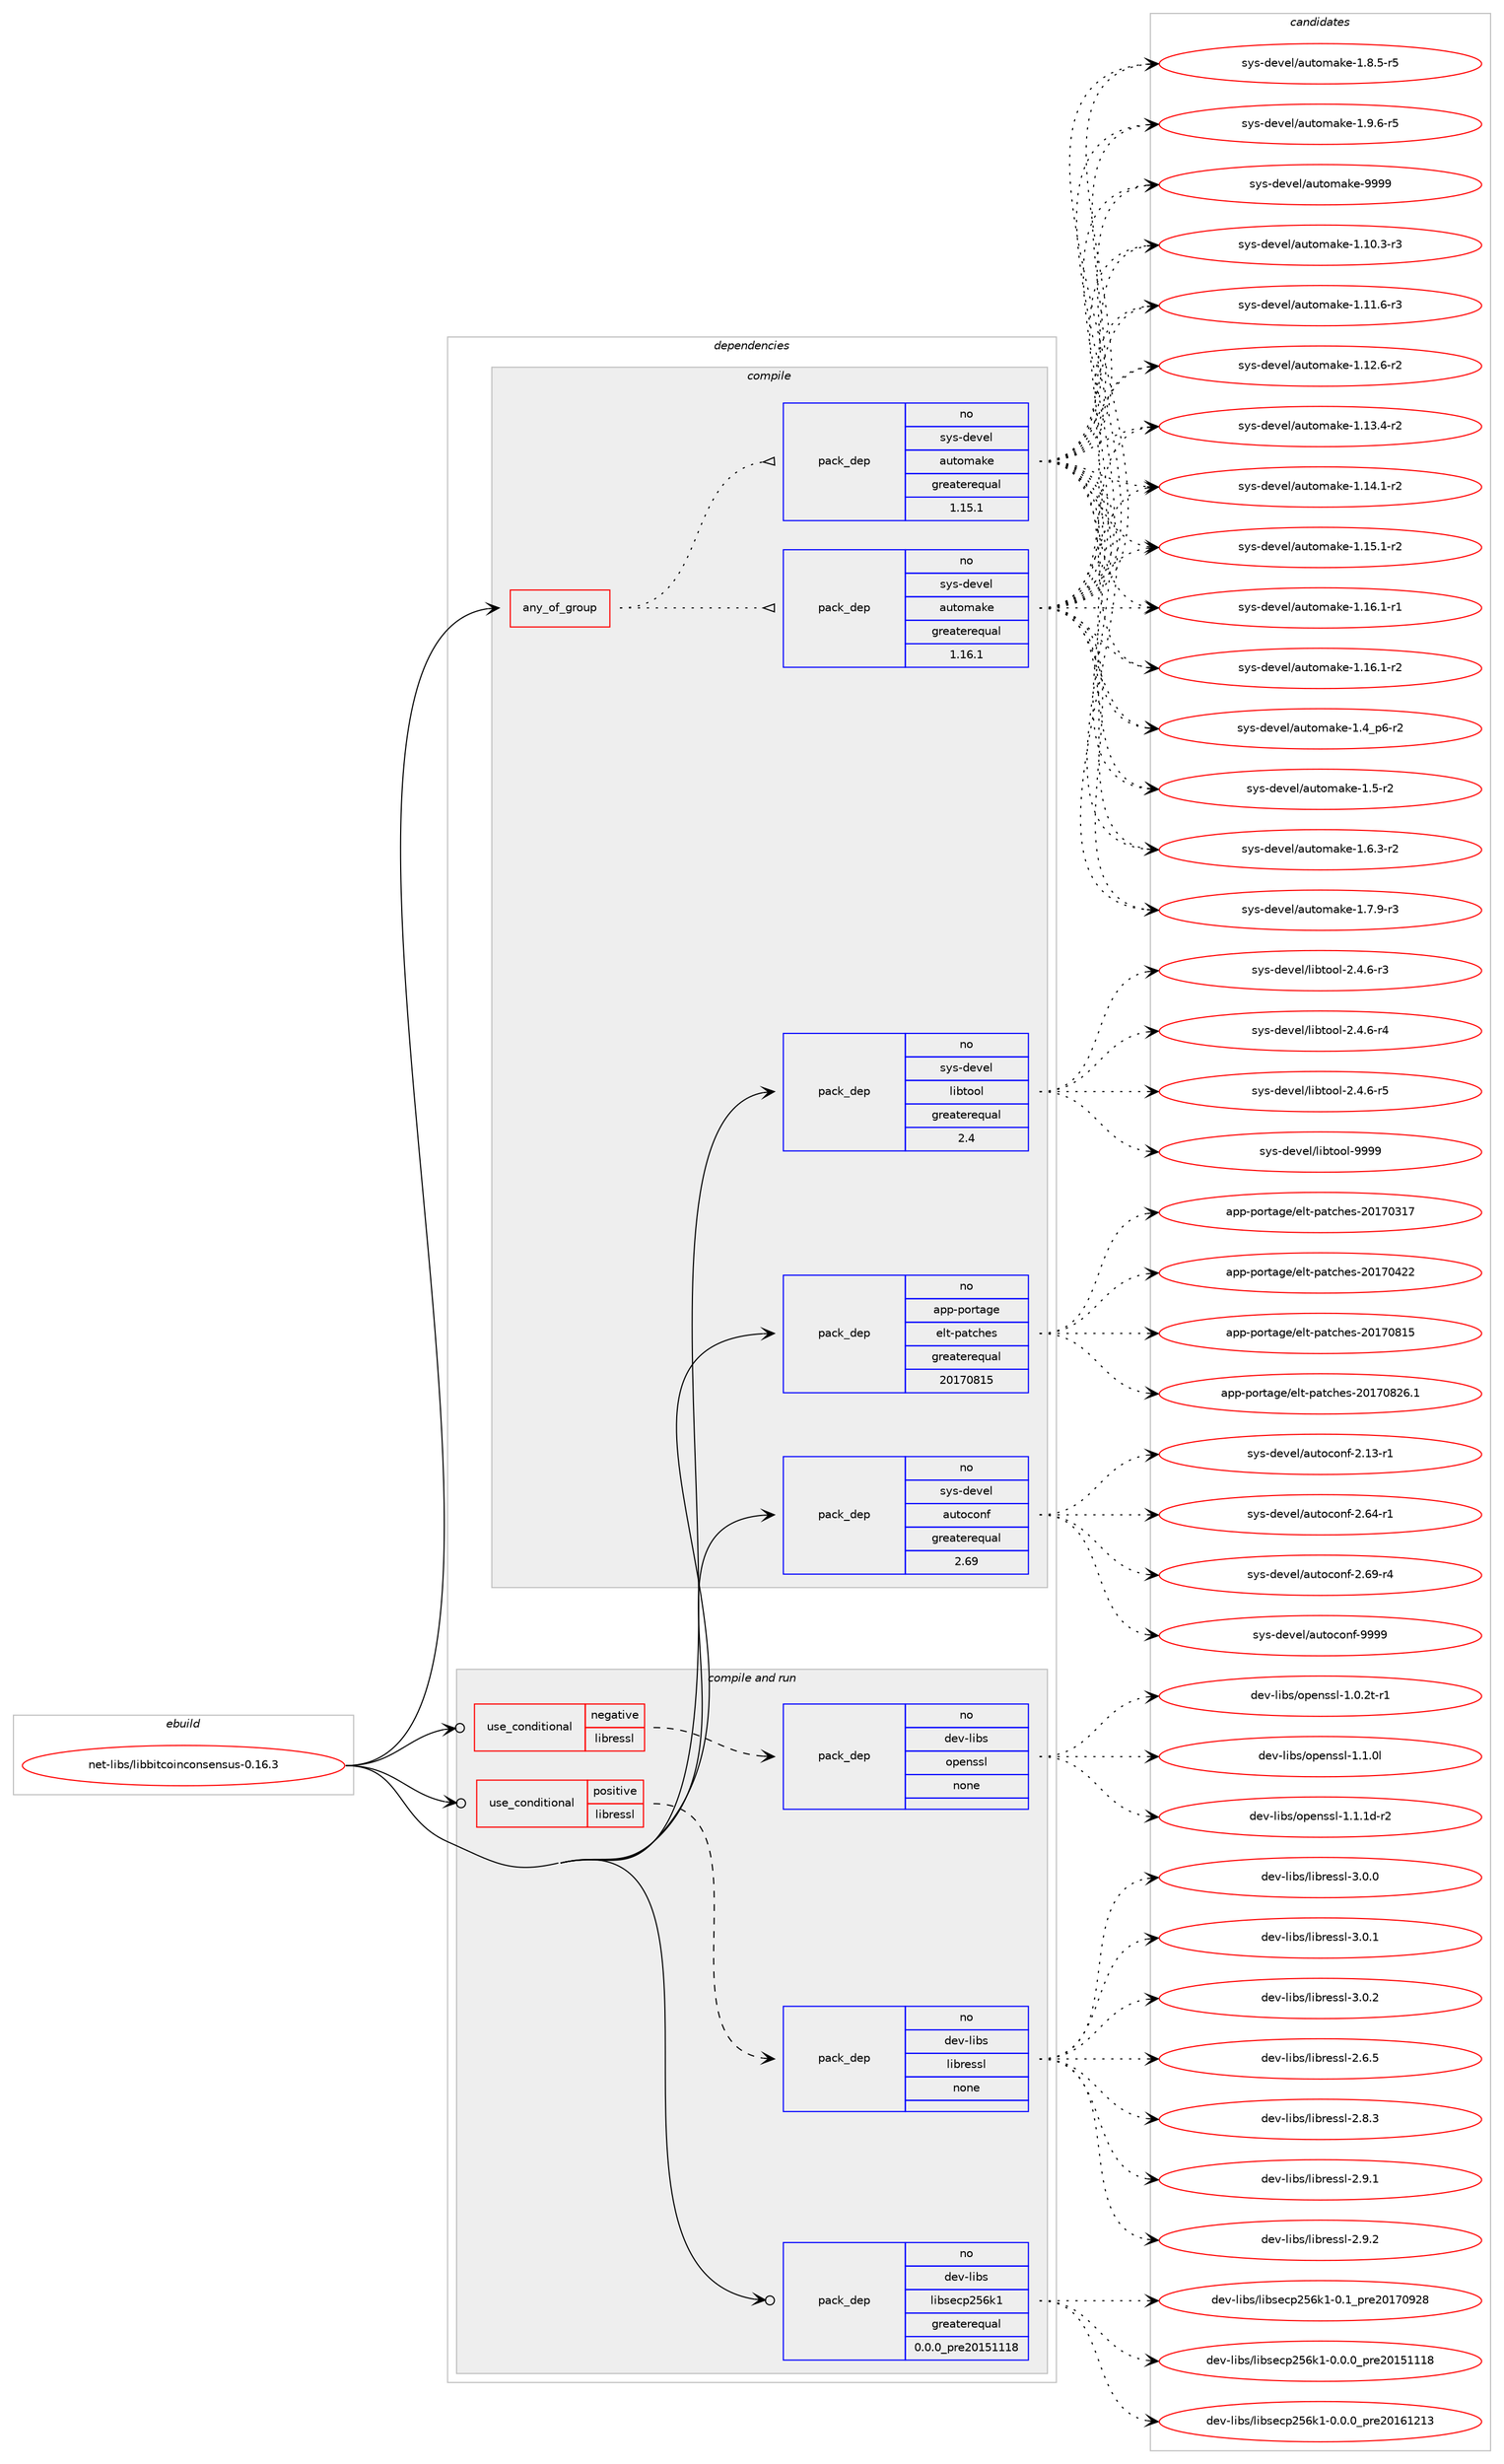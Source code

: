 digraph prolog {

# *************
# Graph options
# *************

newrank=true;
concentrate=true;
compound=true;
graph [rankdir=LR,fontname=Helvetica,fontsize=10,ranksep=1.5];#, ranksep=2.5, nodesep=0.2];
edge  [arrowhead=vee];
node  [fontname=Helvetica,fontsize=10];

# **********
# The ebuild
# **********

subgraph cluster_leftcol {
color=gray;
rank=same;
label=<<i>ebuild</i>>;
id [label="net-libs/libbitcoinconsensus-0.16.3", color=red, width=4, href="../net-libs/libbitcoinconsensus-0.16.3.svg"];
}

# ****************
# The dependencies
# ****************

subgraph cluster_midcol {
color=gray;
label=<<i>dependencies</i>>;
subgraph cluster_compile {
fillcolor="#eeeeee";
style=filled;
label=<<i>compile</i>>;
subgraph any13995 {
dependency826234 [label=<<TABLE BORDER="0" CELLBORDER="1" CELLSPACING="0" CELLPADDING="4"><TR><TD CELLPADDING="10">any_of_group</TD></TR></TABLE>>, shape=none, color=red];subgraph pack610387 {
dependency826235 [label=<<TABLE BORDER="0" CELLBORDER="1" CELLSPACING="0" CELLPADDING="4" WIDTH="220"><TR><TD ROWSPAN="6" CELLPADDING="30">pack_dep</TD></TR><TR><TD WIDTH="110">no</TD></TR><TR><TD>sys-devel</TD></TR><TR><TD>automake</TD></TR><TR><TD>greaterequal</TD></TR><TR><TD>1.16.1</TD></TR></TABLE>>, shape=none, color=blue];
}
dependency826234:e -> dependency826235:w [weight=20,style="dotted",arrowhead="oinv"];
subgraph pack610388 {
dependency826236 [label=<<TABLE BORDER="0" CELLBORDER="1" CELLSPACING="0" CELLPADDING="4" WIDTH="220"><TR><TD ROWSPAN="6" CELLPADDING="30">pack_dep</TD></TR><TR><TD WIDTH="110">no</TD></TR><TR><TD>sys-devel</TD></TR><TR><TD>automake</TD></TR><TR><TD>greaterequal</TD></TR><TR><TD>1.15.1</TD></TR></TABLE>>, shape=none, color=blue];
}
dependency826234:e -> dependency826236:w [weight=20,style="dotted",arrowhead="oinv"];
}
id:e -> dependency826234:w [weight=20,style="solid",arrowhead="vee"];
subgraph pack610389 {
dependency826237 [label=<<TABLE BORDER="0" CELLBORDER="1" CELLSPACING="0" CELLPADDING="4" WIDTH="220"><TR><TD ROWSPAN="6" CELLPADDING="30">pack_dep</TD></TR><TR><TD WIDTH="110">no</TD></TR><TR><TD>app-portage</TD></TR><TR><TD>elt-patches</TD></TR><TR><TD>greaterequal</TD></TR><TR><TD>20170815</TD></TR></TABLE>>, shape=none, color=blue];
}
id:e -> dependency826237:w [weight=20,style="solid",arrowhead="vee"];
subgraph pack610390 {
dependency826238 [label=<<TABLE BORDER="0" CELLBORDER="1" CELLSPACING="0" CELLPADDING="4" WIDTH="220"><TR><TD ROWSPAN="6" CELLPADDING="30">pack_dep</TD></TR><TR><TD WIDTH="110">no</TD></TR><TR><TD>sys-devel</TD></TR><TR><TD>autoconf</TD></TR><TR><TD>greaterequal</TD></TR><TR><TD>2.69</TD></TR></TABLE>>, shape=none, color=blue];
}
id:e -> dependency826238:w [weight=20,style="solid",arrowhead="vee"];
subgraph pack610391 {
dependency826239 [label=<<TABLE BORDER="0" CELLBORDER="1" CELLSPACING="0" CELLPADDING="4" WIDTH="220"><TR><TD ROWSPAN="6" CELLPADDING="30">pack_dep</TD></TR><TR><TD WIDTH="110">no</TD></TR><TR><TD>sys-devel</TD></TR><TR><TD>libtool</TD></TR><TR><TD>greaterequal</TD></TR><TR><TD>2.4</TD></TR></TABLE>>, shape=none, color=blue];
}
id:e -> dependency826239:w [weight=20,style="solid",arrowhead="vee"];
}
subgraph cluster_compileandrun {
fillcolor="#eeeeee";
style=filled;
label=<<i>compile and run</i>>;
subgraph cond201395 {
dependency826240 [label=<<TABLE BORDER="0" CELLBORDER="1" CELLSPACING="0" CELLPADDING="4"><TR><TD ROWSPAN="3" CELLPADDING="10">use_conditional</TD></TR><TR><TD>negative</TD></TR><TR><TD>libressl</TD></TR></TABLE>>, shape=none, color=red];
subgraph pack610392 {
dependency826241 [label=<<TABLE BORDER="0" CELLBORDER="1" CELLSPACING="0" CELLPADDING="4" WIDTH="220"><TR><TD ROWSPAN="6" CELLPADDING="30">pack_dep</TD></TR><TR><TD WIDTH="110">no</TD></TR><TR><TD>dev-libs</TD></TR><TR><TD>openssl</TD></TR><TR><TD>none</TD></TR><TR><TD></TD></TR></TABLE>>, shape=none, color=blue];
}
dependency826240:e -> dependency826241:w [weight=20,style="dashed",arrowhead="vee"];
}
id:e -> dependency826240:w [weight=20,style="solid",arrowhead="odotvee"];
subgraph cond201396 {
dependency826242 [label=<<TABLE BORDER="0" CELLBORDER="1" CELLSPACING="0" CELLPADDING="4"><TR><TD ROWSPAN="3" CELLPADDING="10">use_conditional</TD></TR><TR><TD>positive</TD></TR><TR><TD>libressl</TD></TR></TABLE>>, shape=none, color=red];
subgraph pack610393 {
dependency826243 [label=<<TABLE BORDER="0" CELLBORDER="1" CELLSPACING="0" CELLPADDING="4" WIDTH="220"><TR><TD ROWSPAN="6" CELLPADDING="30">pack_dep</TD></TR><TR><TD WIDTH="110">no</TD></TR><TR><TD>dev-libs</TD></TR><TR><TD>libressl</TD></TR><TR><TD>none</TD></TR><TR><TD></TD></TR></TABLE>>, shape=none, color=blue];
}
dependency826242:e -> dependency826243:w [weight=20,style="dashed",arrowhead="vee"];
}
id:e -> dependency826242:w [weight=20,style="solid",arrowhead="odotvee"];
subgraph pack610394 {
dependency826244 [label=<<TABLE BORDER="0" CELLBORDER="1" CELLSPACING="0" CELLPADDING="4" WIDTH="220"><TR><TD ROWSPAN="6" CELLPADDING="30">pack_dep</TD></TR><TR><TD WIDTH="110">no</TD></TR><TR><TD>dev-libs</TD></TR><TR><TD>libsecp256k1</TD></TR><TR><TD>greaterequal</TD></TR><TR><TD>0.0.0_pre20151118</TD></TR></TABLE>>, shape=none, color=blue];
}
id:e -> dependency826244:w [weight=20,style="solid",arrowhead="odotvee"];
}
subgraph cluster_run {
fillcolor="#eeeeee";
style=filled;
label=<<i>run</i>>;
}
}

# **************
# The candidates
# **************

subgraph cluster_choices {
rank=same;
color=gray;
label=<<i>candidates</i>>;

subgraph choice610387 {
color=black;
nodesep=1;
choice11512111545100101118101108479711711611110997107101454946494846514511451 [label="sys-devel/automake-1.10.3-r3", color=red, width=4,href="../sys-devel/automake-1.10.3-r3.svg"];
choice11512111545100101118101108479711711611110997107101454946494946544511451 [label="sys-devel/automake-1.11.6-r3", color=red, width=4,href="../sys-devel/automake-1.11.6-r3.svg"];
choice11512111545100101118101108479711711611110997107101454946495046544511450 [label="sys-devel/automake-1.12.6-r2", color=red, width=4,href="../sys-devel/automake-1.12.6-r2.svg"];
choice11512111545100101118101108479711711611110997107101454946495146524511450 [label="sys-devel/automake-1.13.4-r2", color=red, width=4,href="../sys-devel/automake-1.13.4-r2.svg"];
choice11512111545100101118101108479711711611110997107101454946495246494511450 [label="sys-devel/automake-1.14.1-r2", color=red, width=4,href="../sys-devel/automake-1.14.1-r2.svg"];
choice11512111545100101118101108479711711611110997107101454946495346494511450 [label="sys-devel/automake-1.15.1-r2", color=red, width=4,href="../sys-devel/automake-1.15.1-r2.svg"];
choice11512111545100101118101108479711711611110997107101454946495446494511449 [label="sys-devel/automake-1.16.1-r1", color=red, width=4,href="../sys-devel/automake-1.16.1-r1.svg"];
choice11512111545100101118101108479711711611110997107101454946495446494511450 [label="sys-devel/automake-1.16.1-r2", color=red, width=4,href="../sys-devel/automake-1.16.1-r2.svg"];
choice115121115451001011181011084797117116111109971071014549465295112544511450 [label="sys-devel/automake-1.4_p6-r2", color=red, width=4,href="../sys-devel/automake-1.4_p6-r2.svg"];
choice11512111545100101118101108479711711611110997107101454946534511450 [label="sys-devel/automake-1.5-r2", color=red, width=4,href="../sys-devel/automake-1.5-r2.svg"];
choice115121115451001011181011084797117116111109971071014549465446514511450 [label="sys-devel/automake-1.6.3-r2", color=red, width=4,href="../sys-devel/automake-1.6.3-r2.svg"];
choice115121115451001011181011084797117116111109971071014549465546574511451 [label="sys-devel/automake-1.7.9-r3", color=red, width=4,href="../sys-devel/automake-1.7.9-r3.svg"];
choice115121115451001011181011084797117116111109971071014549465646534511453 [label="sys-devel/automake-1.8.5-r5", color=red, width=4,href="../sys-devel/automake-1.8.5-r5.svg"];
choice115121115451001011181011084797117116111109971071014549465746544511453 [label="sys-devel/automake-1.9.6-r5", color=red, width=4,href="../sys-devel/automake-1.9.6-r5.svg"];
choice115121115451001011181011084797117116111109971071014557575757 [label="sys-devel/automake-9999", color=red, width=4,href="../sys-devel/automake-9999.svg"];
dependency826235:e -> choice11512111545100101118101108479711711611110997107101454946494846514511451:w [style=dotted,weight="100"];
dependency826235:e -> choice11512111545100101118101108479711711611110997107101454946494946544511451:w [style=dotted,weight="100"];
dependency826235:e -> choice11512111545100101118101108479711711611110997107101454946495046544511450:w [style=dotted,weight="100"];
dependency826235:e -> choice11512111545100101118101108479711711611110997107101454946495146524511450:w [style=dotted,weight="100"];
dependency826235:e -> choice11512111545100101118101108479711711611110997107101454946495246494511450:w [style=dotted,weight="100"];
dependency826235:e -> choice11512111545100101118101108479711711611110997107101454946495346494511450:w [style=dotted,weight="100"];
dependency826235:e -> choice11512111545100101118101108479711711611110997107101454946495446494511449:w [style=dotted,weight="100"];
dependency826235:e -> choice11512111545100101118101108479711711611110997107101454946495446494511450:w [style=dotted,weight="100"];
dependency826235:e -> choice115121115451001011181011084797117116111109971071014549465295112544511450:w [style=dotted,weight="100"];
dependency826235:e -> choice11512111545100101118101108479711711611110997107101454946534511450:w [style=dotted,weight="100"];
dependency826235:e -> choice115121115451001011181011084797117116111109971071014549465446514511450:w [style=dotted,weight="100"];
dependency826235:e -> choice115121115451001011181011084797117116111109971071014549465546574511451:w [style=dotted,weight="100"];
dependency826235:e -> choice115121115451001011181011084797117116111109971071014549465646534511453:w [style=dotted,weight="100"];
dependency826235:e -> choice115121115451001011181011084797117116111109971071014549465746544511453:w [style=dotted,weight="100"];
dependency826235:e -> choice115121115451001011181011084797117116111109971071014557575757:w [style=dotted,weight="100"];
}
subgraph choice610388 {
color=black;
nodesep=1;
choice11512111545100101118101108479711711611110997107101454946494846514511451 [label="sys-devel/automake-1.10.3-r3", color=red, width=4,href="../sys-devel/automake-1.10.3-r3.svg"];
choice11512111545100101118101108479711711611110997107101454946494946544511451 [label="sys-devel/automake-1.11.6-r3", color=red, width=4,href="../sys-devel/automake-1.11.6-r3.svg"];
choice11512111545100101118101108479711711611110997107101454946495046544511450 [label="sys-devel/automake-1.12.6-r2", color=red, width=4,href="../sys-devel/automake-1.12.6-r2.svg"];
choice11512111545100101118101108479711711611110997107101454946495146524511450 [label="sys-devel/automake-1.13.4-r2", color=red, width=4,href="../sys-devel/automake-1.13.4-r2.svg"];
choice11512111545100101118101108479711711611110997107101454946495246494511450 [label="sys-devel/automake-1.14.1-r2", color=red, width=4,href="../sys-devel/automake-1.14.1-r2.svg"];
choice11512111545100101118101108479711711611110997107101454946495346494511450 [label="sys-devel/automake-1.15.1-r2", color=red, width=4,href="../sys-devel/automake-1.15.1-r2.svg"];
choice11512111545100101118101108479711711611110997107101454946495446494511449 [label="sys-devel/automake-1.16.1-r1", color=red, width=4,href="../sys-devel/automake-1.16.1-r1.svg"];
choice11512111545100101118101108479711711611110997107101454946495446494511450 [label="sys-devel/automake-1.16.1-r2", color=red, width=4,href="../sys-devel/automake-1.16.1-r2.svg"];
choice115121115451001011181011084797117116111109971071014549465295112544511450 [label="sys-devel/automake-1.4_p6-r2", color=red, width=4,href="../sys-devel/automake-1.4_p6-r2.svg"];
choice11512111545100101118101108479711711611110997107101454946534511450 [label="sys-devel/automake-1.5-r2", color=red, width=4,href="../sys-devel/automake-1.5-r2.svg"];
choice115121115451001011181011084797117116111109971071014549465446514511450 [label="sys-devel/automake-1.6.3-r2", color=red, width=4,href="../sys-devel/automake-1.6.3-r2.svg"];
choice115121115451001011181011084797117116111109971071014549465546574511451 [label="sys-devel/automake-1.7.9-r3", color=red, width=4,href="../sys-devel/automake-1.7.9-r3.svg"];
choice115121115451001011181011084797117116111109971071014549465646534511453 [label="sys-devel/automake-1.8.5-r5", color=red, width=4,href="../sys-devel/automake-1.8.5-r5.svg"];
choice115121115451001011181011084797117116111109971071014549465746544511453 [label="sys-devel/automake-1.9.6-r5", color=red, width=4,href="../sys-devel/automake-1.9.6-r5.svg"];
choice115121115451001011181011084797117116111109971071014557575757 [label="sys-devel/automake-9999", color=red, width=4,href="../sys-devel/automake-9999.svg"];
dependency826236:e -> choice11512111545100101118101108479711711611110997107101454946494846514511451:w [style=dotted,weight="100"];
dependency826236:e -> choice11512111545100101118101108479711711611110997107101454946494946544511451:w [style=dotted,weight="100"];
dependency826236:e -> choice11512111545100101118101108479711711611110997107101454946495046544511450:w [style=dotted,weight="100"];
dependency826236:e -> choice11512111545100101118101108479711711611110997107101454946495146524511450:w [style=dotted,weight="100"];
dependency826236:e -> choice11512111545100101118101108479711711611110997107101454946495246494511450:w [style=dotted,weight="100"];
dependency826236:e -> choice11512111545100101118101108479711711611110997107101454946495346494511450:w [style=dotted,weight="100"];
dependency826236:e -> choice11512111545100101118101108479711711611110997107101454946495446494511449:w [style=dotted,weight="100"];
dependency826236:e -> choice11512111545100101118101108479711711611110997107101454946495446494511450:w [style=dotted,weight="100"];
dependency826236:e -> choice115121115451001011181011084797117116111109971071014549465295112544511450:w [style=dotted,weight="100"];
dependency826236:e -> choice11512111545100101118101108479711711611110997107101454946534511450:w [style=dotted,weight="100"];
dependency826236:e -> choice115121115451001011181011084797117116111109971071014549465446514511450:w [style=dotted,weight="100"];
dependency826236:e -> choice115121115451001011181011084797117116111109971071014549465546574511451:w [style=dotted,weight="100"];
dependency826236:e -> choice115121115451001011181011084797117116111109971071014549465646534511453:w [style=dotted,weight="100"];
dependency826236:e -> choice115121115451001011181011084797117116111109971071014549465746544511453:w [style=dotted,weight="100"];
dependency826236:e -> choice115121115451001011181011084797117116111109971071014557575757:w [style=dotted,weight="100"];
}
subgraph choice610389 {
color=black;
nodesep=1;
choice97112112451121111141169710310147101108116451129711699104101115455048495548514955 [label="app-portage/elt-patches-20170317", color=red, width=4,href="../app-portage/elt-patches-20170317.svg"];
choice97112112451121111141169710310147101108116451129711699104101115455048495548525050 [label="app-portage/elt-patches-20170422", color=red, width=4,href="../app-portage/elt-patches-20170422.svg"];
choice97112112451121111141169710310147101108116451129711699104101115455048495548564953 [label="app-portage/elt-patches-20170815", color=red, width=4,href="../app-portage/elt-patches-20170815.svg"];
choice971121124511211111411697103101471011081164511297116991041011154550484955485650544649 [label="app-portage/elt-patches-20170826.1", color=red, width=4,href="../app-portage/elt-patches-20170826.1.svg"];
dependency826237:e -> choice97112112451121111141169710310147101108116451129711699104101115455048495548514955:w [style=dotted,weight="100"];
dependency826237:e -> choice97112112451121111141169710310147101108116451129711699104101115455048495548525050:w [style=dotted,weight="100"];
dependency826237:e -> choice97112112451121111141169710310147101108116451129711699104101115455048495548564953:w [style=dotted,weight="100"];
dependency826237:e -> choice971121124511211111411697103101471011081164511297116991041011154550484955485650544649:w [style=dotted,weight="100"];
}
subgraph choice610390 {
color=black;
nodesep=1;
choice1151211154510010111810110847971171161119911111010245504649514511449 [label="sys-devel/autoconf-2.13-r1", color=red, width=4,href="../sys-devel/autoconf-2.13-r1.svg"];
choice1151211154510010111810110847971171161119911111010245504654524511449 [label="sys-devel/autoconf-2.64-r1", color=red, width=4,href="../sys-devel/autoconf-2.64-r1.svg"];
choice1151211154510010111810110847971171161119911111010245504654574511452 [label="sys-devel/autoconf-2.69-r4", color=red, width=4,href="../sys-devel/autoconf-2.69-r4.svg"];
choice115121115451001011181011084797117116111991111101024557575757 [label="sys-devel/autoconf-9999", color=red, width=4,href="../sys-devel/autoconf-9999.svg"];
dependency826238:e -> choice1151211154510010111810110847971171161119911111010245504649514511449:w [style=dotted,weight="100"];
dependency826238:e -> choice1151211154510010111810110847971171161119911111010245504654524511449:w [style=dotted,weight="100"];
dependency826238:e -> choice1151211154510010111810110847971171161119911111010245504654574511452:w [style=dotted,weight="100"];
dependency826238:e -> choice115121115451001011181011084797117116111991111101024557575757:w [style=dotted,weight="100"];
}
subgraph choice610391 {
color=black;
nodesep=1;
choice1151211154510010111810110847108105981161111111084550465246544511451 [label="sys-devel/libtool-2.4.6-r3", color=red, width=4,href="../sys-devel/libtool-2.4.6-r3.svg"];
choice1151211154510010111810110847108105981161111111084550465246544511452 [label="sys-devel/libtool-2.4.6-r4", color=red, width=4,href="../sys-devel/libtool-2.4.6-r4.svg"];
choice1151211154510010111810110847108105981161111111084550465246544511453 [label="sys-devel/libtool-2.4.6-r5", color=red, width=4,href="../sys-devel/libtool-2.4.6-r5.svg"];
choice1151211154510010111810110847108105981161111111084557575757 [label="sys-devel/libtool-9999", color=red, width=4,href="../sys-devel/libtool-9999.svg"];
dependency826239:e -> choice1151211154510010111810110847108105981161111111084550465246544511451:w [style=dotted,weight="100"];
dependency826239:e -> choice1151211154510010111810110847108105981161111111084550465246544511452:w [style=dotted,weight="100"];
dependency826239:e -> choice1151211154510010111810110847108105981161111111084550465246544511453:w [style=dotted,weight="100"];
dependency826239:e -> choice1151211154510010111810110847108105981161111111084557575757:w [style=dotted,weight="100"];
}
subgraph choice610392 {
color=black;
nodesep=1;
choice1001011184510810598115471111121011101151151084549464846501164511449 [label="dev-libs/openssl-1.0.2t-r1", color=red, width=4,href="../dev-libs/openssl-1.0.2t-r1.svg"];
choice100101118451081059811547111112101110115115108454946494648108 [label="dev-libs/openssl-1.1.0l", color=red, width=4,href="../dev-libs/openssl-1.1.0l.svg"];
choice1001011184510810598115471111121011101151151084549464946491004511450 [label="dev-libs/openssl-1.1.1d-r2", color=red, width=4,href="../dev-libs/openssl-1.1.1d-r2.svg"];
dependency826241:e -> choice1001011184510810598115471111121011101151151084549464846501164511449:w [style=dotted,weight="100"];
dependency826241:e -> choice100101118451081059811547111112101110115115108454946494648108:w [style=dotted,weight="100"];
dependency826241:e -> choice1001011184510810598115471111121011101151151084549464946491004511450:w [style=dotted,weight="100"];
}
subgraph choice610393 {
color=black;
nodesep=1;
choice10010111845108105981154710810598114101115115108455046544653 [label="dev-libs/libressl-2.6.5", color=red, width=4,href="../dev-libs/libressl-2.6.5.svg"];
choice10010111845108105981154710810598114101115115108455046564651 [label="dev-libs/libressl-2.8.3", color=red, width=4,href="../dev-libs/libressl-2.8.3.svg"];
choice10010111845108105981154710810598114101115115108455046574649 [label="dev-libs/libressl-2.9.1", color=red, width=4,href="../dev-libs/libressl-2.9.1.svg"];
choice10010111845108105981154710810598114101115115108455046574650 [label="dev-libs/libressl-2.9.2", color=red, width=4,href="../dev-libs/libressl-2.9.2.svg"];
choice10010111845108105981154710810598114101115115108455146484648 [label="dev-libs/libressl-3.0.0", color=red, width=4,href="../dev-libs/libressl-3.0.0.svg"];
choice10010111845108105981154710810598114101115115108455146484649 [label="dev-libs/libressl-3.0.1", color=red, width=4,href="../dev-libs/libressl-3.0.1.svg"];
choice10010111845108105981154710810598114101115115108455146484650 [label="dev-libs/libressl-3.0.2", color=red, width=4,href="../dev-libs/libressl-3.0.2.svg"];
dependency826243:e -> choice10010111845108105981154710810598114101115115108455046544653:w [style=dotted,weight="100"];
dependency826243:e -> choice10010111845108105981154710810598114101115115108455046564651:w [style=dotted,weight="100"];
dependency826243:e -> choice10010111845108105981154710810598114101115115108455046574649:w [style=dotted,weight="100"];
dependency826243:e -> choice10010111845108105981154710810598114101115115108455046574650:w [style=dotted,weight="100"];
dependency826243:e -> choice10010111845108105981154710810598114101115115108455146484648:w [style=dotted,weight="100"];
dependency826243:e -> choice10010111845108105981154710810598114101115115108455146484649:w [style=dotted,weight="100"];
dependency826243:e -> choice10010111845108105981154710810598114101115115108455146484650:w [style=dotted,weight="100"];
}
subgraph choice610394 {
color=black;
nodesep=1;
choice100101118451081059811547108105981151019911250535410749454846484648951121141015048495349494956 [label="dev-libs/libsecp256k1-0.0.0_pre20151118", color=red, width=4,href="../dev-libs/libsecp256k1-0.0.0_pre20151118.svg"];
choice100101118451081059811547108105981151019911250535410749454846484648951121141015048495449504951 [label="dev-libs/libsecp256k1-0.0.0_pre20161213", color=red, width=4,href="../dev-libs/libsecp256k1-0.0.0_pre20161213.svg"];
choice10010111845108105981154710810598115101991125053541074945484649951121141015048495548575056 [label="dev-libs/libsecp256k1-0.1_pre20170928", color=red, width=4,href="../dev-libs/libsecp256k1-0.1_pre20170928.svg"];
dependency826244:e -> choice100101118451081059811547108105981151019911250535410749454846484648951121141015048495349494956:w [style=dotted,weight="100"];
dependency826244:e -> choice100101118451081059811547108105981151019911250535410749454846484648951121141015048495449504951:w [style=dotted,weight="100"];
dependency826244:e -> choice10010111845108105981154710810598115101991125053541074945484649951121141015048495548575056:w [style=dotted,weight="100"];
}
}

}
